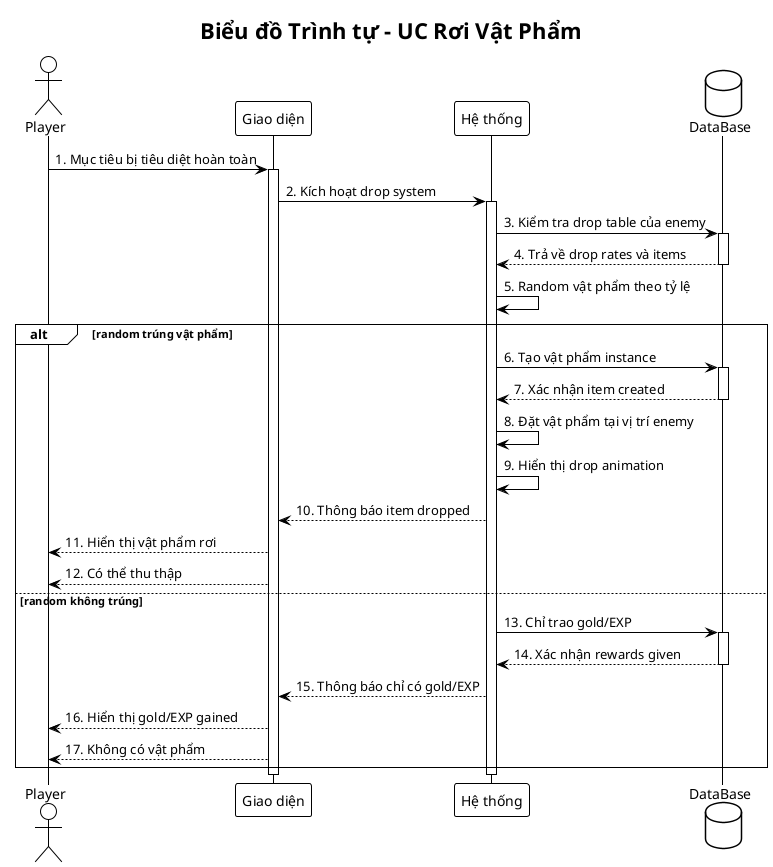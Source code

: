 @startuml Sequence_UC6_Roi_Vat_Pham
!theme plain

title Biểu đồ Trình tự - UC Rơi Vật Phẩm

actor Player
participant "Giao diện" as UI
participant "Hệ thống" as System
database "DataBase" as DB

Player -> UI: 1. Mục tiêu bị tiêu diệt hoàn toàn
activate UI
UI -> System: 2. Kích hoạt drop system
activate System

System -> DB: 3. Kiểm tra drop table của enemy
activate DB
DB --> System: 4. Trả về drop rates và items
deactivate DB

System -> System: 5. Random vật phẩm theo tỷ lệ

alt random trúng vật phẩm
    System -> DB: 6. Tạo vật phẩm instance
    activate DB
    DB --> System: 7. Xác nhận item created
    deactivate DB
    
    System -> System: 8. Đặt vật phẩm tại vị trí enemy
    System -> System: 9. Hiển thị drop animation
    
    System --> UI: 10. Thông báo item dropped
    UI --> Player: 11. Hiển thị vật phẩm rơi
    UI --> Player: 12. Có thể thu thập
    
else random không trúng
    System -> DB: 13. Chỉ trao gold/EXP
    activate DB
    DB --> System: 14. Xác nhận rewards given
    deactivate DB
    
    System --> UI: 15. Thông báo chỉ có gold/EXP
    UI --> Player: 16. Hiển thị gold/EXP gained
    UI --> Player: 17. Không có vật phẩm
end

deactivate System
deactivate UI

@enduml


